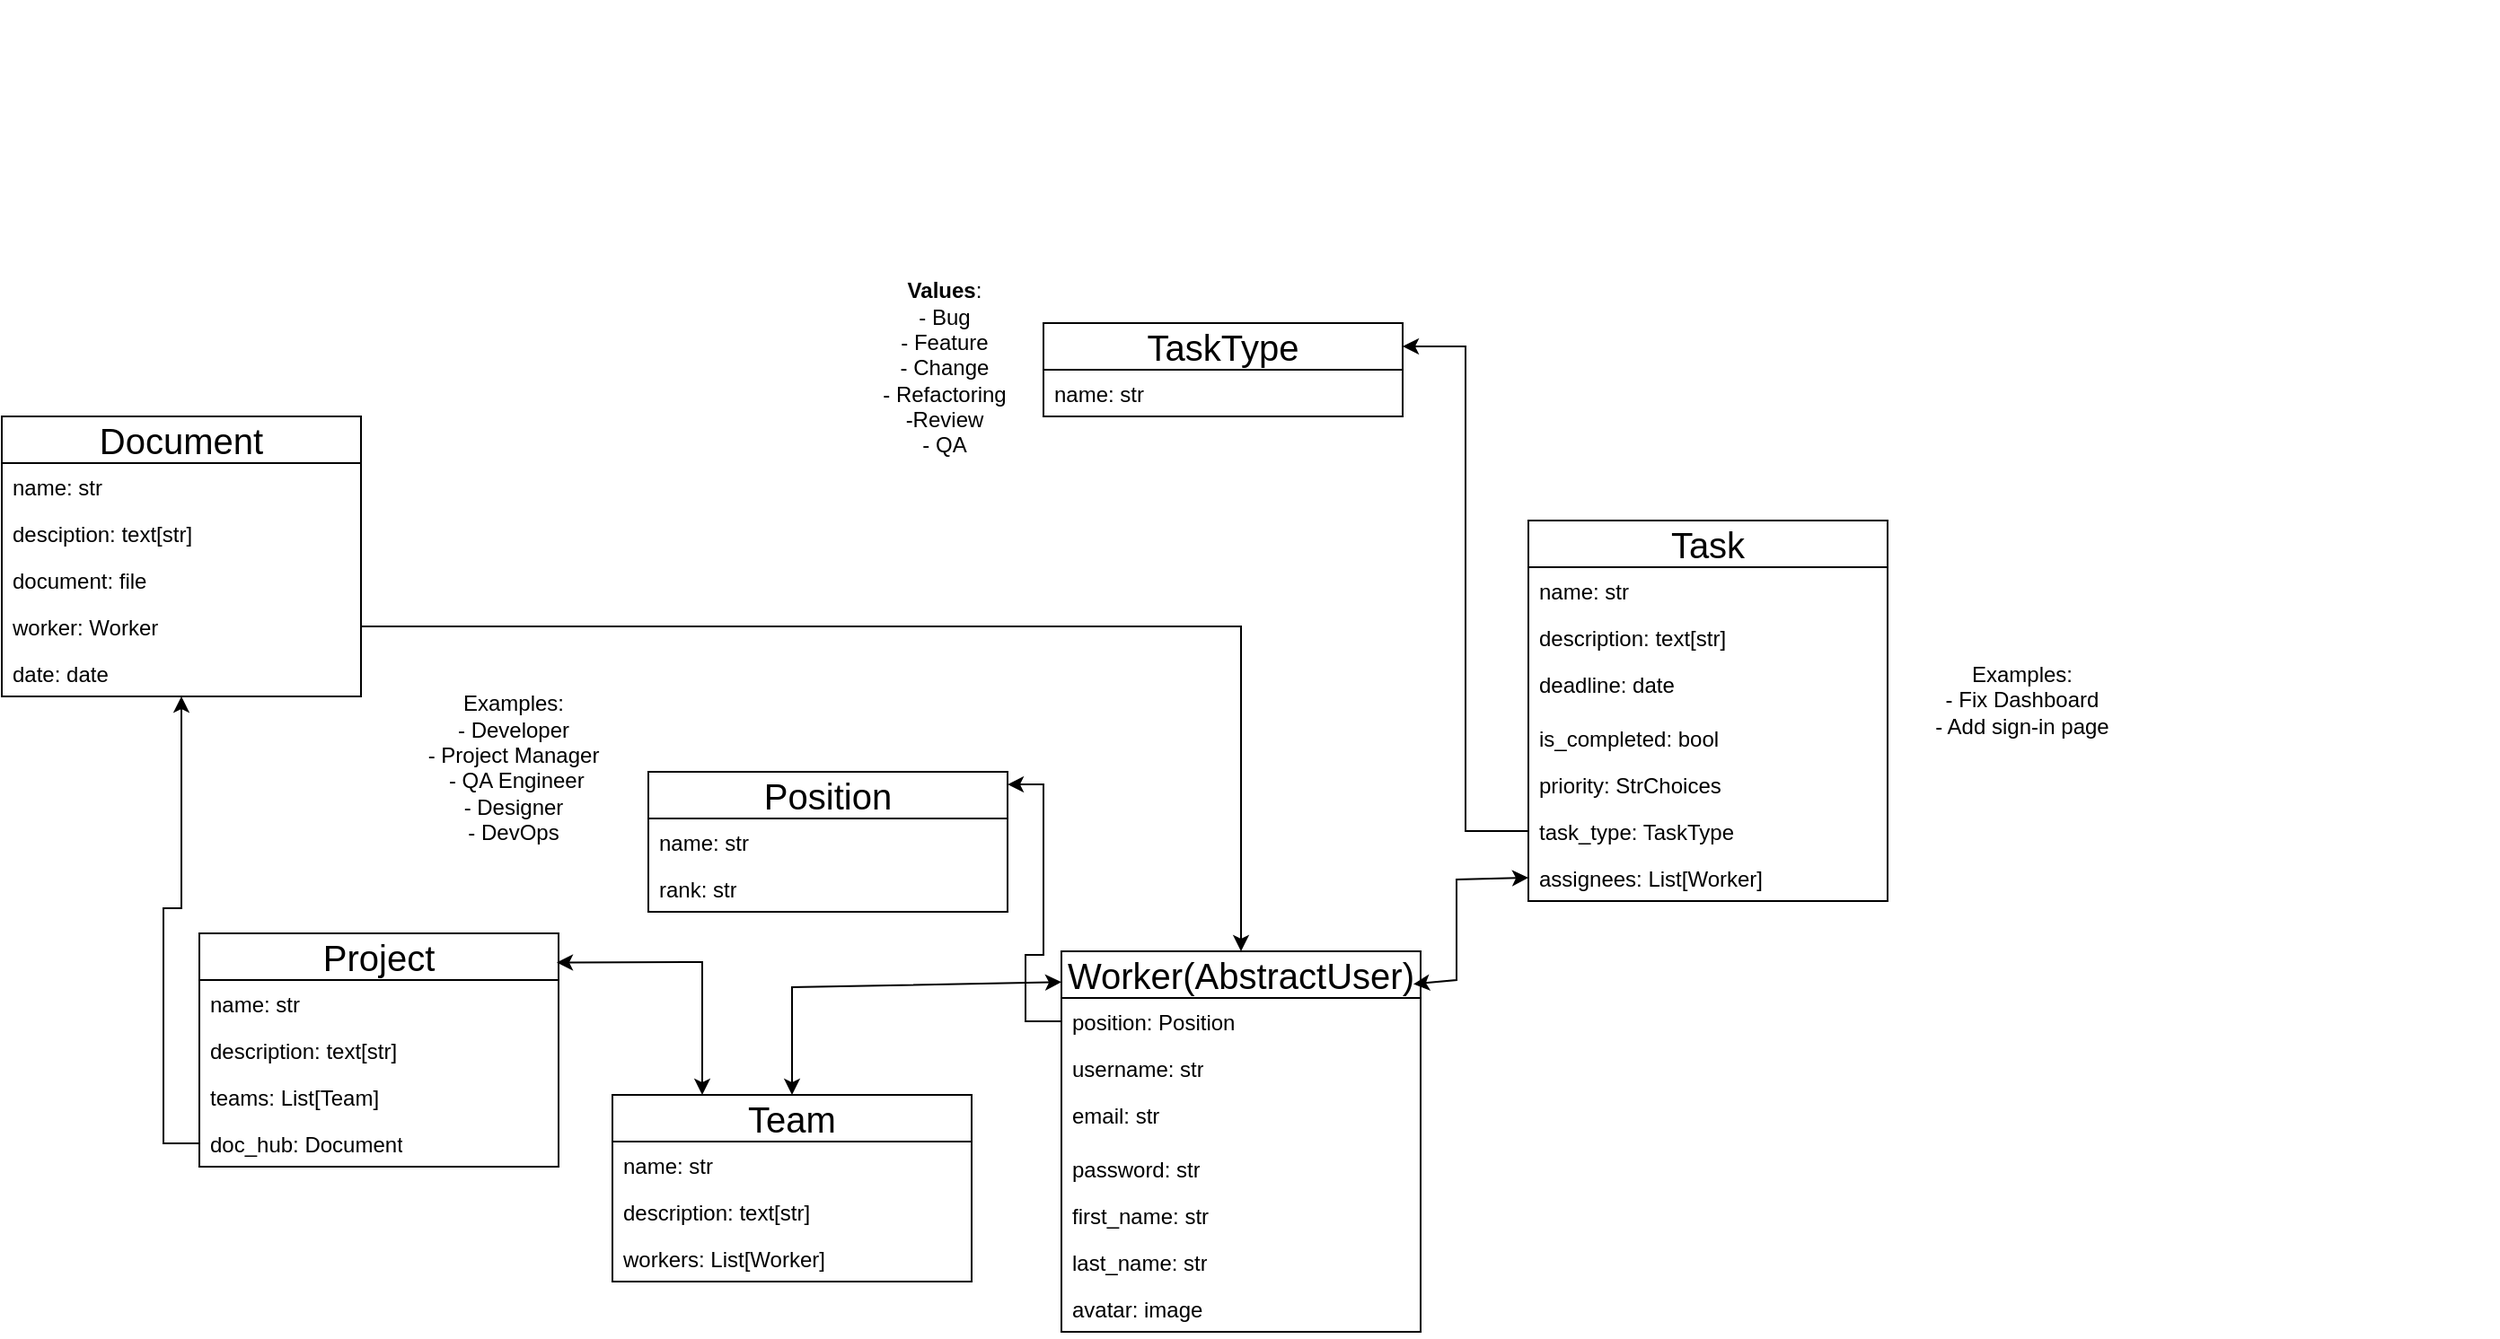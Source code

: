 <mxfile version="27.0.9">
  <diagram name="Сторінка-1" id="DGx0S60uxOYbOebhsyBo">
    <mxGraphModel dx="2088" dy="1812" grid="1" gridSize="10" guides="1" tooltips="1" connect="1" arrows="1" fold="1" page="1" pageScale="1" pageWidth="827" pageHeight="1169" math="0" shadow="0">
      <root>
        <mxCell id="0" />
        <mxCell id="1" parent="0" />
        <mxCell id="zGgsaeXwsIE-S1t-PNdy-1" value="Task" style="swimlane;fontStyle=0;childLayout=stackLayout;horizontal=1;startSize=26;fillColor=none;horizontalStack=0;resizeParent=1;resizeParentMax=0;resizeLast=0;collapsible=1;marginBottom=0;whiteSpace=wrap;html=1;fontSize=20;" parent="1" vertex="1">
          <mxGeometry x="550" y="280" width="200" height="212" as="geometry">
            <mxRectangle x="550" y="280" width="80" height="40" as="alternateBounds" />
          </mxGeometry>
        </mxCell>
        <mxCell id="zGgsaeXwsIE-S1t-PNdy-2" value="name: str" style="text;strokeColor=none;fillColor=none;align=left;verticalAlign=top;spacingLeft=4;spacingRight=4;overflow=hidden;rotatable=0;points=[[0,0.5],[1,0.5]];portConstraint=eastwest;whiteSpace=wrap;html=1;" parent="zGgsaeXwsIE-S1t-PNdy-1" vertex="1">
          <mxGeometry y="26" width="200" height="26" as="geometry" />
        </mxCell>
        <mxCell id="zGgsaeXwsIE-S1t-PNdy-3" value="description: text[str]" style="text;strokeColor=none;fillColor=none;align=left;verticalAlign=top;spacingLeft=4;spacingRight=4;overflow=hidden;rotatable=0;points=[[0,0.5],[1,0.5]];portConstraint=eastwest;whiteSpace=wrap;html=1;" parent="zGgsaeXwsIE-S1t-PNdy-1" vertex="1">
          <mxGeometry y="52" width="200" height="26" as="geometry" />
        </mxCell>
        <mxCell id="zGgsaeXwsIE-S1t-PNdy-4" value="deadline: date" style="text;strokeColor=none;fillColor=none;align=left;verticalAlign=top;spacingLeft=4;spacingRight=4;overflow=hidden;rotatable=0;points=[[0,0.5],[1,0.5]];portConstraint=eastwest;whiteSpace=wrap;html=1;" parent="zGgsaeXwsIE-S1t-PNdy-1" vertex="1">
          <mxGeometry y="78" width="200" height="30" as="geometry" />
        </mxCell>
        <mxCell id="zGgsaeXwsIE-S1t-PNdy-8" value="is_completed: bool" style="text;strokeColor=none;fillColor=none;align=left;verticalAlign=top;spacingLeft=4;spacingRight=4;overflow=hidden;rotatable=0;points=[[0,0.5],[1,0.5]];portConstraint=eastwest;whiteSpace=wrap;html=1;" parent="zGgsaeXwsIE-S1t-PNdy-1" vertex="1">
          <mxGeometry y="108" width="200" height="26" as="geometry" />
        </mxCell>
        <mxCell id="zGgsaeXwsIE-S1t-PNdy-5" value="priority: StrChoices" style="text;strokeColor=none;fillColor=none;align=left;verticalAlign=top;spacingLeft=4;spacingRight=4;overflow=hidden;rotatable=0;points=[[0,0.5],[1,0.5]];portConstraint=eastwest;whiteSpace=wrap;html=1;" parent="zGgsaeXwsIE-S1t-PNdy-1" vertex="1">
          <mxGeometry y="134" width="200" height="26" as="geometry" />
        </mxCell>
        <mxCell id="zGgsaeXwsIE-S1t-PNdy-9" value="task_type: TaskType" style="text;strokeColor=none;fillColor=none;align=left;verticalAlign=top;spacingLeft=4;spacingRight=4;overflow=hidden;rotatable=0;points=[[0,0.5],[1,0.5]];portConstraint=eastwest;whiteSpace=wrap;html=1;" parent="zGgsaeXwsIE-S1t-PNdy-1" vertex="1">
          <mxGeometry y="160" width="200" height="26" as="geometry" />
        </mxCell>
        <mxCell id="zGgsaeXwsIE-S1t-PNdy-10" value="assignees: List[Worker]" style="text;strokeColor=none;fillColor=none;align=left;verticalAlign=top;spacingLeft=4;spacingRight=4;overflow=hidden;rotatable=0;points=[[0,0.5],[1,0.5]];portConstraint=eastwest;whiteSpace=wrap;html=1;" parent="zGgsaeXwsIE-S1t-PNdy-1" vertex="1">
          <mxGeometry y="186" width="200" height="26" as="geometry" />
        </mxCell>
        <mxCell id="zGgsaeXwsIE-S1t-PNdy-15" value="Worker(AbstractUser)" style="swimlane;fontStyle=0;childLayout=stackLayout;horizontal=1;startSize=26;fillColor=none;horizontalStack=0;resizeParent=1;resizeParentMax=0;resizeLast=0;collapsible=1;marginBottom=0;whiteSpace=wrap;html=1;fontSize=20;" parent="1" vertex="1">
          <mxGeometry x="290" y="520" width="200" height="212" as="geometry">
            <mxRectangle x="550" y="280" width="80" height="40" as="alternateBounds" />
          </mxGeometry>
        </mxCell>
        <mxCell id="zGgsaeXwsIE-S1t-PNdy-16" value="position: Position" style="text;strokeColor=none;fillColor=none;align=left;verticalAlign=top;spacingLeft=4;spacingRight=4;overflow=hidden;rotatable=0;points=[[0,0.5],[1,0.5]];portConstraint=eastwest;whiteSpace=wrap;html=1;" parent="zGgsaeXwsIE-S1t-PNdy-15" vertex="1">
          <mxGeometry y="26" width="200" height="26" as="geometry" />
        </mxCell>
        <mxCell id="zGgsaeXwsIE-S1t-PNdy-17" value="username: str" style="text;strokeColor=none;fillColor=none;align=left;verticalAlign=top;spacingLeft=4;spacingRight=4;overflow=hidden;rotatable=0;points=[[0,0.5],[1,0.5]];portConstraint=eastwest;whiteSpace=wrap;html=1;" parent="zGgsaeXwsIE-S1t-PNdy-15" vertex="1">
          <mxGeometry y="52" width="200" height="26" as="geometry" />
        </mxCell>
        <mxCell id="zGgsaeXwsIE-S1t-PNdy-18" value="email: str" style="text;strokeColor=none;fillColor=none;align=left;verticalAlign=top;spacingLeft=4;spacingRight=4;overflow=hidden;rotatable=0;points=[[0,0.5],[1,0.5]];portConstraint=eastwest;whiteSpace=wrap;html=1;" parent="zGgsaeXwsIE-S1t-PNdy-15" vertex="1">
          <mxGeometry y="78" width="200" height="30" as="geometry" />
        </mxCell>
        <mxCell id="zGgsaeXwsIE-S1t-PNdy-19" value="password: str" style="text;strokeColor=none;fillColor=none;align=left;verticalAlign=top;spacingLeft=4;spacingRight=4;overflow=hidden;rotatable=0;points=[[0,0.5],[1,0.5]];portConstraint=eastwest;whiteSpace=wrap;html=1;" parent="zGgsaeXwsIE-S1t-PNdy-15" vertex="1">
          <mxGeometry y="108" width="200" height="26" as="geometry" />
        </mxCell>
        <mxCell id="zGgsaeXwsIE-S1t-PNdy-20" value="first_name: str" style="text;strokeColor=none;fillColor=none;align=left;verticalAlign=top;spacingLeft=4;spacingRight=4;overflow=hidden;rotatable=0;points=[[0,0.5],[1,0.5]];portConstraint=eastwest;whiteSpace=wrap;html=1;" parent="zGgsaeXwsIE-S1t-PNdy-15" vertex="1">
          <mxGeometry y="134" width="200" height="26" as="geometry" />
        </mxCell>
        <mxCell id="zGgsaeXwsIE-S1t-PNdy-21" value="last_name: str" style="text;strokeColor=none;fillColor=none;align=left;verticalAlign=top;spacingLeft=4;spacingRight=4;overflow=hidden;rotatable=0;points=[[0,0.5],[1,0.5]];portConstraint=eastwest;whiteSpace=wrap;html=1;" parent="zGgsaeXwsIE-S1t-PNdy-15" vertex="1">
          <mxGeometry y="160" width="200" height="26" as="geometry" />
        </mxCell>
        <mxCell id="onjcQL5mCA4Y88tSQLYb-1" value="avatar: image" style="text;strokeColor=none;fillColor=none;align=left;verticalAlign=top;spacingLeft=4;spacingRight=4;overflow=hidden;rotatable=0;points=[[0,0.5],[1,0.5]];portConstraint=eastwest;whiteSpace=wrap;html=1;" parent="zGgsaeXwsIE-S1t-PNdy-15" vertex="1">
          <mxGeometry y="186" width="200" height="26" as="geometry" />
        </mxCell>
        <mxCell id="zGgsaeXwsIE-S1t-PNdy-24" value="TaskType" style="swimlane;fontStyle=0;childLayout=stackLayout;horizontal=1;startSize=26;fillColor=none;horizontalStack=0;resizeParent=1;resizeParentMax=0;resizeLast=0;collapsible=1;marginBottom=0;whiteSpace=wrap;html=1;fontSize=20;" parent="1" vertex="1">
          <mxGeometry x="280" y="170" width="200" height="52" as="geometry">
            <mxRectangle x="550" y="280" width="80" height="40" as="alternateBounds" />
          </mxGeometry>
        </mxCell>
        <mxCell id="zGgsaeXwsIE-S1t-PNdy-25" value="name: str" style="text;strokeColor=none;fillColor=none;align=left;verticalAlign=top;spacingLeft=4;spacingRight=4;overflow=hidden;rotatable=0;points=[[0,0.5],[1,0.5]];portConstraint=eastwest;whiteSpace=wrap;html=1;" parent="zGgsaeXwsIE-S1t-PNdy-24" vertex="1">
          <mxGeometry y="26" width="200" height="26" as="geometry" />
        </mxCell>
        <mxCell id="zGgsaeXwsIE-S1t-PNdy-31" value="" style="endArrow=classic;startArrow=classic;html=1;rounded=0;entryX=0;entryY=0.5;entryDx=0;entryDy=0;exitX=0.98;exitY=0.086;exitDx=0;exitDy=0;exitPerimeter=0;" parent="1" source="zGgsaeXwsIE-S1t-PNdy-15" target="zGgsaeXwsIE-S1t-PNdy-10" edge="1">
          <mxGeometry width="50" height="50" relative="1" as="geometry">
            <mxPoint x="510" y="540" as="sourcePoint" />
            <mxPoint x="440" y="420" as="targetPoint" />
            <Array as="points">
              <mxPoint x="510" y="536" />
              <mxPoint x="510" y="480" />
            </Array>
          </mxGeometry>
        </mxCell>
        <mxCell id="zGgsaeXwsIE-S1t-PNdy-32" style="edgeStyle=orthogonalEdgeStyle;rounded=0;orthogonalLoop=1;jettySize=auto;html=1;entryX=1;entryY=0.25;entryDx=0;entryDy=0;" parent="1" source="zGgsaeXwsIE-S1t-PNdy-9" target="zGgsaeXwsIE-S1t-PNdy-24" edge="1">
          <mxGeometry relative="1" as="geometry" />
        </mxCell>
        <mxCell id="zGgsaeXwsIE-S1t-PNdy-33" value="Position" style="swimlane;fontStyle=0;childLayout=stackLayout;horizontal=1;startSize=26;fillColor=none;horizontalStack=0;resizeParent=1;resizeParentMax=0;resizeLast=0;collapsible=1;marginBottom=0;whiteSpace=wrap;html=1;fontSize=20;" parent="1" vertex="1">
          <mxGeometry x="60" y="420" width="200" height="78" as="geometry">
            <mxRectangle x="550" y="280" width="80" height="40" as="alternateBounds" />
          </mxGeometry>
        </mxCell>
        <mxCell id="zGgsaeXwsIE-S1t-PNdy-34" value="name: str" style="text;strokeColor=none;fillColor=none;align=left;verticalAlign=top;spacingLeft=4;spacingRight=4;overflow=hidden;rotatable=0;points=[[0,0.5],[1,0.5]];portConstraint=eastwest;whiteSpace=wrap;html=1;" parent="zGgsaeXwsIE-S1t-PNdy-33" vertex="1">
          <mxGeometry y="26" width="200" height="26" as="geometry" />
        </mxCell>
        <mxCell id="zGgsaeXwsIE-S1t-PNdy-35" value="rank: str" style="text;strokeColor=none;fillColor=none;align=left;verticalAlign=top;spacingLeft=4;spacingRight=4;overflow=hidden;rotatable=0;points=[[0,0.5],[1,0.5]];portConstraint=eastwest;whiteSpace=wrap;html=1;" parent="zGgsaeXwsIE-S1t-PNdy-33" vertex="1">
          <mxGeometry y="52" width="200" height="26" as="geometry" />
        </mxCell>
        <mxCell id="zGgsaeXwsIE-S1t-PNdy-38" style="edgeStyle=orthogonalEdgeStyle;rounded=0;orthogonalLoop=1;jettySize=auto;html=1;exitX=0;exitY=0.5;exitDx=0;exitDy=0;entryX=1;entryY=0.09;entryDx=0;entryDy=0;entryPerimeter=0;" parent="1" source="zGgsaeXwsIE-S1t-PNdy-16" target="zGgsaeXwsIE-S1t-PNdy-33" edge="1">
          <mxGeometry relative="1" as="geometry" />
        </mxCell>
        <mxCell id="zGgsaeXwsIE-S1t-PNdy-39" value="Team" style="swimlane;fontStyle=0;childLayout=stackLayout;horizontal=1;startSize=26;fillColor=none;horizontalStack=0;resizeParent=1;resizeParentMax=0;resizeLast=0;collapsible=1;marginBottom=0;whiteSpace=wrap;html=1;fontSize=20;" parent="1" vertex="1">
          <mxGeometry x="40" y="600" width="200" height="104" as="geometry">
            <mxRectangle x="550" y="280" width="80" height="40" as="alternateBounds" />
          </mxGeometry>
        </mxCell>
        <mxCell id="zGgsaeXwsIE-S1t-PNdy-40" value="name: str" style="text;strokeColor=none;fillColor=none;align=left;verticalAlign=top;spacingLeft=4;spacingRight=4;overflow=hidden;rotatable=0;points=[[0,0.5],[1,0.5]];portConstraint=eastwest;whiteSpace=wrap;html=1;" parent="zGgsaeXwsIE-S1t-PNdy-39" vertex="1">
          <mxGeometry y="26" width="200" height="26" as="geometry" />
        </mxCell>
        <mxCell id="zGgsaeXwsIE-S1t-PNdy-46" value="description: text[str]" style="text;strokeColor=none;fillColor=none;align=left;verticalAlign=top;spacingLeft=4;spacingRight=4;overflow=hidden;rotatable=0;points=[[0,0.5],[1,0.5]];portConstraint=eastwest;whiteSpace=wrap;html=1;" parent="zGgsaeXwsIE-S1t-PNdy-39" vertex="1">
          <mxGeometry y="52" width="200" height="26" as="geometry" />
        </mxCell>
        <mxCell id="zGgsaeXwsIE-S1t-PNdy-41" value="workers: List[Worker]" style="text;strokeColor=none;fillColor=none;align=left;verticalAlign=top;spacingLeft=4;spacingRight=4;overflow=hidden;rotatable=0;points=[[0,0.5],[1,0.5]];portConstraint=eastwest;whiteSpace=wrap;html=1;" parent="zGgsaeXwsIE-S1t-PNdy-39" vertex="1">
          <mxGeometry y="78" width="200" height="26" as="geometry" />
        </mxCell>
        <mxCell id="zGgsaeXwsIE-S1t-PNdy-42" value="" style="endArrow=classic;startArrow=classic;html=1;rounded=0;entryX=0;entryY=0.081;entryDx=0;entryDy=0;entryPerimeter=0;exitX=0.5;exitY=0;exitDx=0;exitDy=0;" parent="1" source="zGgsaeXwsIE-S1t-PNdy-39" target="zGgsaeXwsIE-S1t-PNdy-15" edge="1">
          <mxGeometry width="50" height="50" relative="1" as="geometry">
            <mxPoint x="200" y="585" as="sourcePoint" />
            <mxPoint x="250" y="535" as="targetPoint" />
            <Array as="points">
              <mxPoint x="140" y="540" />
            </Array>
          </mxGeometry>
        </mxCell>
        <mxCell id="zGgsaeXwsIE-S1t-PNdy-43" value="Project" style="swimlane;fontStyle=0;childLayout=stackLayout;horizontal=1;startSize=26;fillColor=none;horizontalStack=0;resizeParent=1;resizeParentMax=0;resizeLast=0;collapsible=1;marginBottom=0;whiteSpace=wrap;html=1;fontSize=20;" parent="1" vertex="1">
          <mxGeometry x="-190" y="510" width="200" height="130" as="geometry">
            <mxRectangle x="550" y="280" width="80" height="40" as="alternateBounds" />
          </mxGeometry>
        </mxCell>
        <mxCell id="zGgsaeXwsIE-S1t-PNdy-44" value="name: str" style="text;strokeColor=none;fillColor=none;align=left;verticalAlign=top;spacingLeft=4;spacingRight=4;overflow=hidden;rotatable=0;points=[[0,0.5],[1,0.5]];portConstraint=eastwest;whiteSpace=wrap;html=1;" parent="zGgsaeXwsIE-S1t-PNdy-43" vertex="1">
          <mxGeometry y="26" width="200" height="26" as="geometry" />
        </mxCell>
        <mxCell id="zGgsaeXwsIE-S1t-PNdy-47" value="description: text[str]" style="text;strokeColor=none;fillColor=none;align=left;verticalAlign=top;spacingLeft=4;spacingRight=4;overflow=hidden;rotatable=0;points=[[0,0.5],[1,0.5]];portConstraint=eastwest;whiteSpace=wrap;html=1;" parent="zGgsaeXwsIE-S1t-PNdy-43" vertex="1">
          <mxGeometry y="52" width="200" height="26" as="geometry" />
        </mxCell>
        <mxCell id="zGgsaeXwsIE-S1t-PNdy-45" value="teams: List[Team]" style="text;strokeColor=none;fillColor=none;align=left;verticalAlign=top;spacingLeft=4;spacingRight=4;overflow=hidden;rotatable=0;points=[[0,0.5],[1,0.5]];portConstraint=eastwest;whiteSpace=wrap;html=1;" parent="zGgsaeXwsIE-S1t-PNdy-43" vertex="1">
          <mxGeometry y="78" width="200" height="26" as="geometry" />
        </mxCell>
        <mxCell id="-rcoc01FDQKnA7VFfFCH-1" value="doc_hub: Document" style="text;strokeColor=none;fillColor=none;align=left;verticalAlign=top;spacingLeft=4;spacingRight=4;overflow=hidden;rotatable=0;points=[[0,0.5],[1,0.5]];portConstraint=eastwest;whiteSpace=wrap;html=1;" vertex="1" parent="zGgsaeXwsIE-S1t-PNdy-43">
          <mxGeometry y="104" width="200" height="26" as="geometry" />
        </mxCell>
        <mxCell id="zGgsaeXwsIE-S1t-PNdy-48" value="" style="endArrow=classic;startArrow=classic;html=1;rounded=0;exitX=0.995;exitY=0.125;exitDx=0;exitDy=0;exitPerimeter=0;entryX=0.25;entryY=0;entryDx=0;entryDy=0;" parent="1" source="zGgsaeXwsIE-S1t-PNdy-43" target="zGgsaeXwsIE-S1t-PNdy-39" edge="1">
          <mxGeometry width="50" height="50" relative="1" as="geometry">
            <mxPoint x="20" y="570" as="sourcePoint" />
            <mxPoint x="70" y="520" as="targetPoint" />
            <Array as="points">
              <mxPoint x="90" y="526" />
            </Array>
          </mxGeometry>
        </mxCell>
        <mxCell id="zGgsaeXwsIE-S1t-PNdy-49" value="Examples:&lt;br&gt;- Fix Dashboard&lt;br&gt;- Add sign-in page" style="text;html=1;align=center;verticalAlign=middle;whiteSpace=wrap;rounded=0;" parent="1" vertex="1">
          <mxGeometry x="560" y="290" width="530" height="180" as="geometry" />
        </mxCell>
        <mxCell id="zGgsaeXwsIE-S1t-PNdy-51" value="&lt;b&gt;Values&lt;/b&gt;:&lt;br&gt;- Bug&lt;div&gt;- Feature&lt;br&gt;- Change&lt;br&gt;- Refactoring&lt;br&gt;-Review&lt;br&gt;- QA&lt;/div&gt;" style="text;html=1;align=center;verticalAlign=middle;whiteSpace=wrap;rounded=0;" parent="1" vertex="1">
          <mxGeometry x="50" y="-10" width="350" height="410" as="geometry" />
        </mxCell>
        <mxCell id="zGgsaeXwsIE-S1t-PNdy-52" value="Examples:&lt;br&gt;- Developer&lt;br&gt;- Project Manager&lt;br&gt;&amp;nbsp;- QA Engineer&lt;br&gt;- Designer&lt;br&gt;- DevOps&lt;div&gt;&lt;br/&gt;&lt;/div&gt;" style="text;html=1;align=center;verticalAlign=middle;whiteSpace=wrap;rounded=0;" parent="1" vertex="1">
          <mxGeometry x="-150" y="410" width="270" height="30" as="geometry" />
        </mxCell>
        <mxCell id="-rcoc01FDQKnA7VFfFCH-2" value="Document" style="swimlane;fontStyle=0;childLayout=stackLayout;horizontal=1;startSize=26;fillColor=none;horizontalStack=0;resizeParent=1;resizeParentMax=0;resizeLast=0;collapsible=1;marginBottom=0;whiteSpace=wrap;html=1;fontSize=20;" vertex="1" parent="1">
          <mxGeometry x="-300" y="222" width="200" height="156" as="geometry">
            <mxRectangle x="550" y="280" width="80" height="40" as="alternateBounds" />
          </mxGeometry>
        </mxCell>
        <mxCell id="-rcoc01FDQKnA7VFfFCH-3" value="name: str" style="text;strokeColor=none;fillColor=none;align=left;verticalAlign=top;spacingLeft=4;spacingRight=4;overflow=hidden;rotatable=0;points=[[0,0.5],[1,0.5]];portConstraint=eastwest;whiteSpace=wrap;html=1;" vertex="1" parent="-rcoc01FDQKnA7VFfFCH-2">
          <mxGeometry y="26" width="200" height="26" as="geometry" />
        </mxCell>
        <mxCell id="-rcoc01FDQKnA7VFfFCH-4" value="desciption: text[str]" style="text;strokeColor=none;fillColor=none;align=left;verticalAlign=top;spacingLeft=4;spacingRight=4;overflow=hidden;rotatable=0;points=[[0,0.5],[1,0.5]];portConstraint=eastwest;whiteSpace=wrap;html=1;" vertex="1" parent="-rcoc01FDQKnA7VFfFCH-2">
          <mxGeometry y="52" width="200" height="26" as="geometry" />
        </mxCell>
        <mxCell id="-rcoc01FDQKnA7VFfFCH-5" value="document: file" style="text;strokeColor=none;fillColor=none;align=left;verticalAlign=top;spacingLeft=4;spacingRight=4;overflow=hidden;rotatable=0;points=[[0,0.5],[1,0.5]];portConstraint=eastwest;whiteSpace=wrap;html=1;" vertex="1" parent="-rcoc01FDQKnA7VFfFCH-2">
          <mxGeometry y="78" width="200" height="26" as="geometry" />
        </mxCell>
        <mxCell id="-rcoc01FDQKnA7VFfFCH-6" value="worker: Worker" style="text;strokeColor=none;fillColor=none;align=left;verticalAlign=top;spacingLeft=4;spacingRight=4;overflow=hidden;rotatable=0;points=[[0,0.5],[1,0.5]];portConstraint=eastwest;whiteSpace=wrap;html=1;" vertex="1" parent="-rcoc01FDQKnA7VFfFCH-2">
          <mxGeometry y="104" width="200" height="26" as="geometry" />
        </mxCell>
        <mxCell id="-rcoc01FDQKnA7VFfFCH-7" value="date: date" style="text;strokeColor=none;fillColor=none;align=left;verticalAlign=top;spacingLeft=4;spacingRight=4;overflow=hidden;rotatable=0;points=[[0,0.5],[1,0.5]];portConstraint=eastwest;whiteSpace=wrap;html=1;" vertex="1" parent="-rcoc01FDQKnA7VFfFCH-2">
          <mxGeometry y="130" width="200" height="26" as="geometry" />
        </mxCell>
        <mxCell id="-rcoc01FDQKnA7VFfFCH-10" style="edgeStyle=orthogonalEdgeStyle;rounded=0;orthogonalLoop=1;jettySize=auto;html=1;" edge="1" parent="1" source="-rcoc01FDQKnA7VFfFCH-1" target="-rcoc01FDQKnA7VFfFCH-2">
          <mxGeometry relative="1" as="geometry" />
        </mxCell>
        <mxCell id="-rcoc01FDQKnA7VFfFCH-12" style="edgeStyle=orthogonalEdgeStyle;rounded=0;orthogonalLoop=1;jettySize=auto;html=1;entryX=0.5;entryY=0;entryDx=0;entryDy=0;" edge="1" parent="1" source="-rcoc01FDQKnA7VFfFCH-6" target="zGgsaeXwsIE-S1t-PNdy-15">
          <mxGeometry relative="1" as="geometry" />
        </mxCell>
      </root>
    </mxGraphModel>
  </diagram>
</mxfile>
